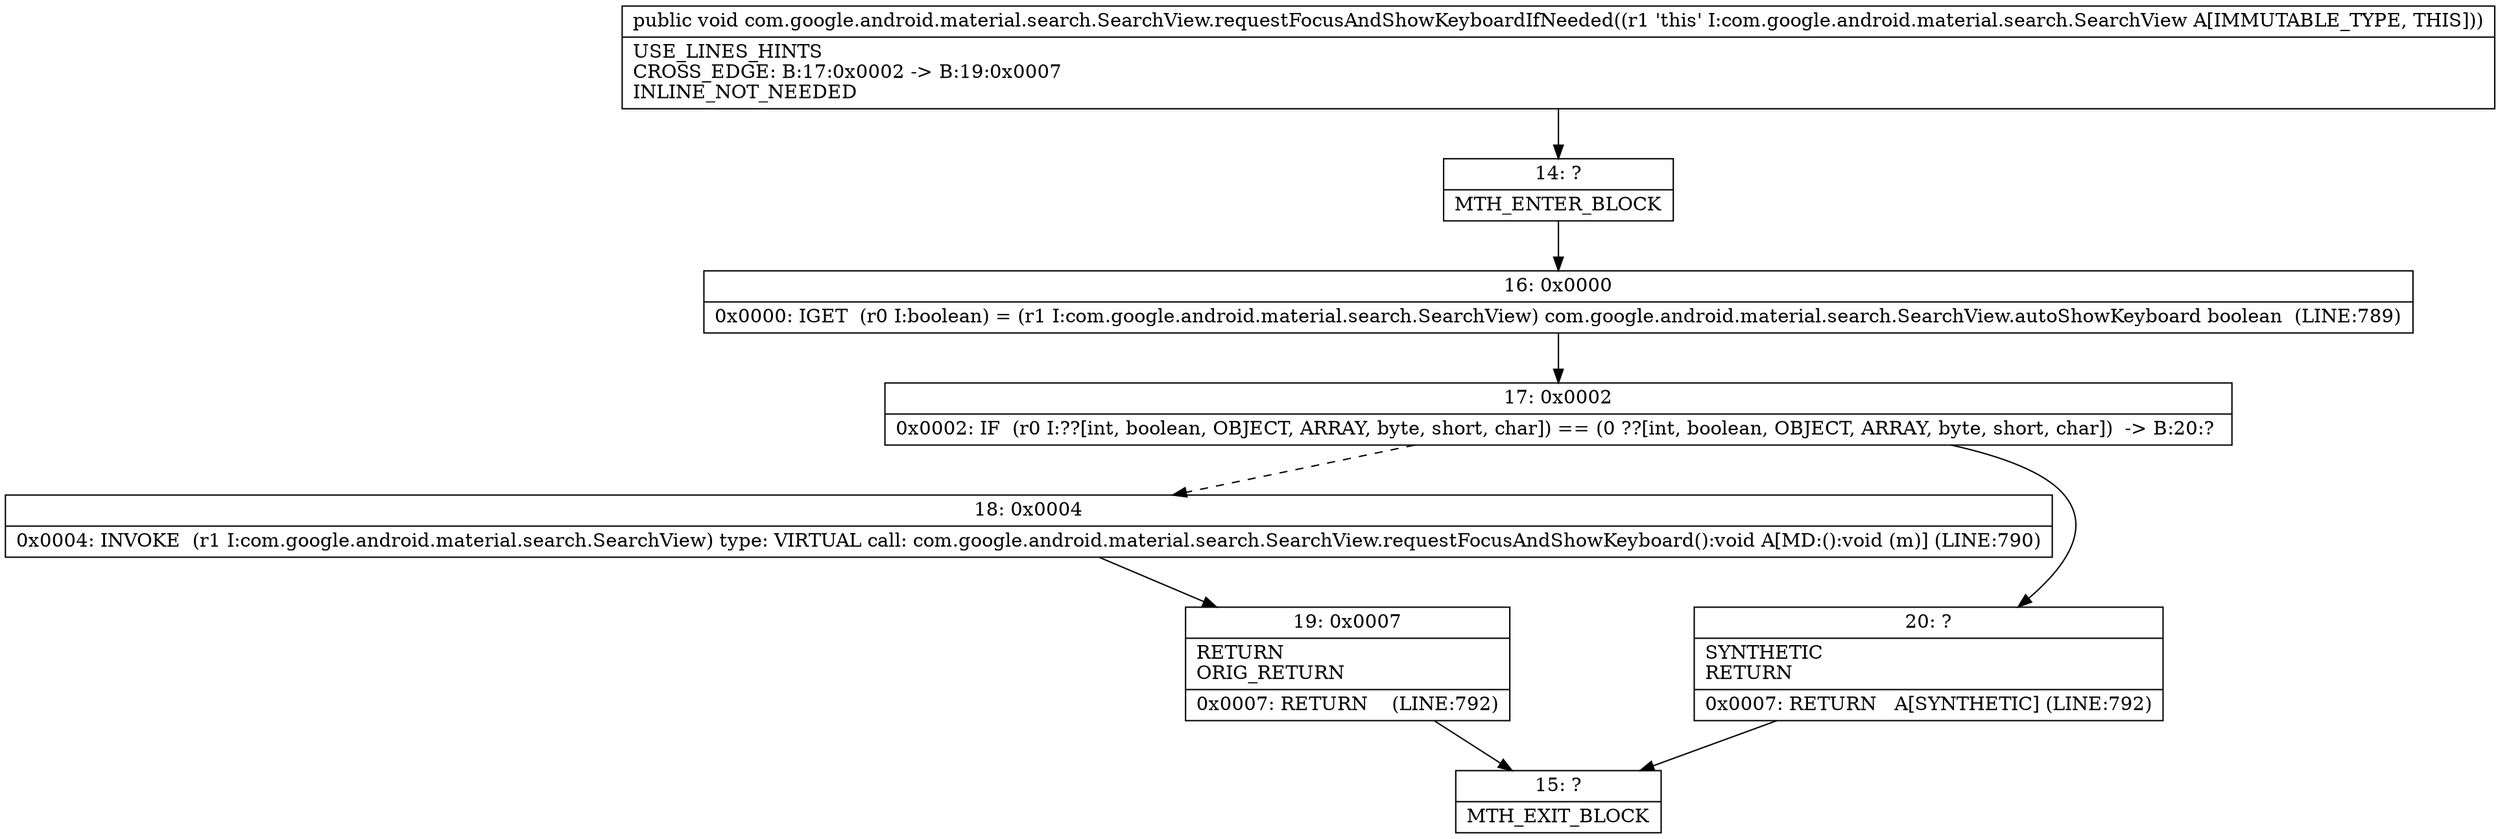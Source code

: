 digraph "CFG forcom.google.android.material.search.SearchView.requestFocusAndShowKeyboardIfNeeded()V" {
Node_14 [shape=record,label="{14\:\ ?|MTH_ENTER_BLOCK\l}"];
Node_16 [shape=record,label="{16\:\ 0x0000|0x0000: IGET  (r0 I:boolean) = (r1 I:com.google.android.material.search.SearchView) com.google.android.material.search.SearchView.autoShowKeyboard boolean  (LINE:789)\l}"];
Node_17 [shape=record,label="{17\:\ 0x0002|0x0002: IF  (r0 I:??[int, boolean, OBJECT, ARRAY, byte, short, char]) == (0 ??[int, boolean, OBJECT, ARRAY, byte, short, char])  \-\> B:20:? \l}"];
Node_18 [shape=record,label="{18\:\ 0x0004|0x0004: INVOKE  (r1 I:com.google.android.material.search.SearchView) type: VIRTUAL call: com.google.android.material.search.SearchView.requestFocusAndShowKeyboard():void A[MD:():void (m)] (LINE:790)\l}"];
Node_19 [shape=record,label="{19\:\ 0x0007|RETURN\lORIG_RETURN\l|0x0007: RETURN    (LINE:792)\l}"];
Node_15 [shape=record,label="{15\:\ ?|MTH_EXIT_BLOCK\l}"];
Node_20 [shape=record,label="{20\:\ ?|SYNTHETIC\lRETURN\l|0x0007: RETURN   A[SYNTHETIC] (LINE:792)\l}"];
MethodNode[shape=record,label="{public void com.google.android.material.search.SearchView.requestFocusAndShowKeyboardIfNeeded((r1 'this' I:com.google.android.material.search.SearchView A[IMMUTABLE_TYPE, THIS]))  | USE_LINES_HINTS\lCROSS_EDGE: B:17:0x0002 \-\> B:19:0x0007\lINLINE_NOT_NEEDED\l}"];
MethodNode -> Node_14;Node_14 -> Node_16;
Node_16 -> Node_17;
Node_17 -> Node_18[style=dashed];
Node_17 -> Node_20;
Node_18 -> Node_19;
Node_19 -> Node_15;
Node_20 -> Node_15;
}

